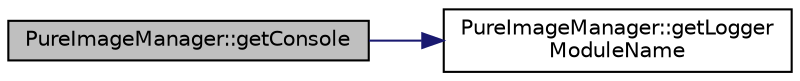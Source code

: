 digraph "PureImageManager::getConsole"
{
 // LATEX_PDF_SIZE
  edge [fontname="Helvetica",fontsize="10",labelfontname="Helvetica",labelfontsize="10"];
  node [fontname="Helvetica",fontsize="10",shape=record];
  rankdir="LR";
  Node1 [label="PureImageManager::getConsole",height=0.2,width=0.4,color="black", fillcolor="grey75", style="filled", fontcolor="black",tooltip="Returns access to console preset with logger module name as this class."];
  Node1 -> Node2 [color="midnightblue",fontsize="10",style="solid",fontname="Helvetica"];
  Node2 [label="PureImageManager::getLogger\lModuleName",height=0.2,width=0.4,color="black", fillcolor="white", style="filled",URL="$class_pure_image_manager.html#a3f83399adeaa92c862b1e9f91bf13785",tooltip="Returns the logger module name of this class."];
}
